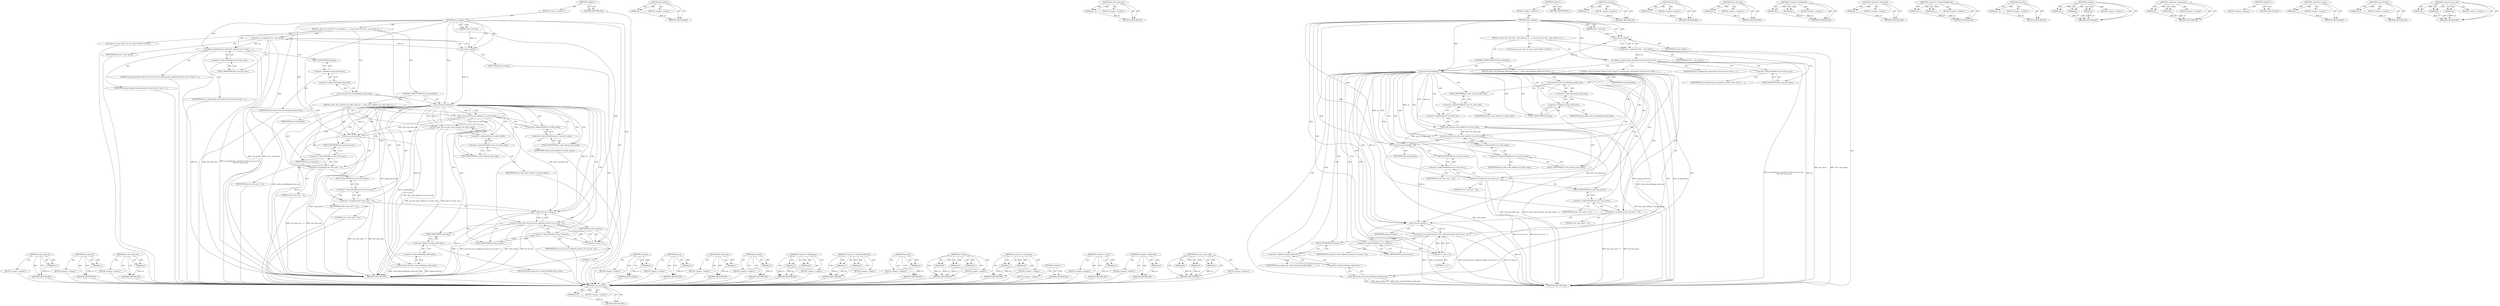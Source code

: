 digraph "sock_prot_inuse_add" {
vulnerable_152 [label=<(METHOD,write_unlock_bh)>];
vulnerable_153 [label=<(PARAM,p1)>];
vulnerable_154 [label=<(BLOCK,&lt;empty&gt;,&lt;empty&gt;)>];
vulnerable_155 [label=<(METHOD_RETURN,ANY)>];
vulnerable_109 [label=<(METHOD,sk_hashed)>];
vulnerable_110 [label=<(PARAM,p1)>];
vulnerable_111 [label=<(BLOCK,&lt;empty&gt;,&lt;empty&gt;)>];
vulnerable_112 [label=<(METHOD_RETURN,ANY)>];
vulnerable_130 [label=<(METHOD,sk_nulls_node_init)>];
vulnerable_131 [label=<(PARAM,p1)>];
vulnerable_132 [label=<(BLOCK,&lt;empty&gt;,&lt;empty&gt;)>];
vulnerable_133 [label=<(METHOD_RETURN,ANY)>];
vulnerable_6 [label=<(METHOD,&lt;global&gt;)<SUB>1</SUB>>];
vulnerable_7 [label=<(BLOCK,&lt;empty&gt;,&lt;empty&gt;)<SUB>1</SUB>>];
vulnerable_8 [label=<(METHOD,ping_unhash)<SUB>1</SUB>>];
vulnerable_9 [label=<(PARAM,struct sock *sk)<SUB>1</SUB>>];
vulnerable_10 [label=<(BLOCK,{
 	struct inet_sock *isk = inet_sk(sk);
 	pr_d...,{
 	struct inet_sock *isk = inet_sk(sk);
 	pr_d...)<SUB>2</SUB>>];
vulnerable_11 [label="<(LOCAL,struct inet_sock* isk: inet_sock*)<SUB>3</SUB>>"];
vulnerable_12 [label=<(&lt;operator&gt;.assignment,*isk = inet_sk(sk))<SUB>3</SUB>>];
vulnerable_13 [label=<(IDENTIFIER,isk,*isk = inet_sk(sk))<SUB>3</SUB>>];
vulnerable_14 [label=<(inet_sk,inet_sk(sk))<SUB>3</SUB>>];
vulnerable_15 [label=<(IDENTIFIER,sk,inet_sk(sk))<SUB>3</SUB>>];
vulnerable_16 [label=<(pr_debug,pr_debug(&quot;ping_unhash(isk=%p,isk-&gt;num=%u)\n&quot;, i...)<SUB>4</SUB>>];
vulnerable_17 [label=<(LITERAL,&quot;ping_unhash(isk=%p,isk-&gt;num=%u)\n&quot;,pr_debug(&quot;ping_unhash(isk=%p,isk-&gt;num=%u)\n&quot;, i...)<SUB>4</SUB>>];
vulnerable_18 [label=<(IDENTIFIER,isk,pr_debug(&quot;ping_unhash(isk=%p,isk-&gt;num=%u)\n&quot;, i...)<SUB>4</SUB>>];
vulnerable_19 [label=<(&lt;operator&gt;.indirectFieldAccess,isk-&gt;inet_num)<SUB>4</SUB>>];
vulnerable_20 [label=<(IDENTIFIER,isk,pr_debug(&quot;ping_unhash(isk=%p,isk-&gt;num=%u)\n&quot;, i...)<SUB>4</SUB>>];
vulnerable_21 [label=<(FIELD_IDENTIFIER,inet_num,inet_num)<SUB>4</SUB>>];
vulnerable_22 [label=<(CONTROL_STRUCTURE,IF,if (sk_hashed(sk)))<SUB>5</SUB>>];
vulnerable_23 [label=<(sk_hashed,sk_hashed(sk))<SUB>5</SUB>>];
vulnerable_24 [label=<(IDENTIFIER,sk,sk_hashed(sk))<SUB>5</SUB>>];
vulnerable_25 [label=<(BLOCK,{
		write_lock_bh(&amp;ping_table.lock);
 		hlist_n...,{
		write_lock_bh(&amp;ping_table.lock);
 		hlist_n...)<SUB>5</SUB>>];
vulnerable_26 [label=<(write_lock_bh,write_lock_bh(&amp;ping_table.lock))<SUB>6</SUB>>];
vulnerable_27 [label=<(&lt;operator&gt;.addressOf,&amp;ping_table.lock)<SUB>6</SUB>>];
vulnerable_28 [label=<(&lt;operator&gt;.fieldAccess,ping_table.lock)<SUB>6</SUB>>];
vulnerable_29 [label=<(IDENTIFIER,ping_table,write_lock_bh(&amp;ping_table.lock))<SUB>6</SUB>>];
vulnerable_30 [label=<(FIELD_IDENTIFIER,lock,lock)<SUB>6</SUB>>];
vulnerable_31 [label=<(hlist_nulls_del,hlist_nulls_del(&amp;sk-&gt;sk_nulls_node))<SUB>7</SUB>>];
vulnerable_32 [label=<(&lt;operator&gt;.addressOf,&amp;sk-&gt;sk_nulls_node)<SUB>7</SUB>>];
vulnerable_33 [label=<(&lt;operator&gt;.indirectFieldAccess,sk-&gt;sk_nulls_node)<SUB>7</SUB>>];
vulnerable_34 [label=<(IDENTIFIER,sk,hlist_nulls_del(&amp;sk-&gt;sk_nulls_node))<SUB>7</SUB>>];
vulnerable_35 [label=<(FIELD_IDENTIFIER,sk_nulls_node,sk_nulls_node)<SUB>7</SUB>>];
vulnerable_36 [label=<(sk_nulls_node_init,sk_nulls_node_init(&amp;sk-&gt;sk_nulls_node))<SUB>8</SUB>>];
vulnerable_37 [label=<(&lt;operator&gt;.addressOf,&amp;sk-&gt;sk_nulls_node)<SUB>8</SUB>>];
vulnerable_38 [label=<(&lt;operator&gt;.indirectFieldAccess,sk-&gt;sk_nulls_node)<SUB>8</SUB>>];
vulnerable_39 [label=<(IDENTIFIER,sk,sk_nulls_node_init(&amp;sk-&gt;sk_nulls_node))<SUB>8</SUB>>];
vulnerable_40 [label=<(FIELD_IDENTIFIER,sk_nulls_node,sk_nulls_node)<SUB>8</SUB>>];
vulnerable_41 [label=<(sock_put,sock_put(sk))<SUB>9</SUB>>];
vulnerable_42 [label=<(IDENTIFIER,sk,sock_put(sk))<SUB>9</SUB>>];
vulnerable_43 [label=<(&lt;operator&gt;.assignment,isk-&gt;inet_num = 0)<SUB>10</SUB>>];
vulnerable_44 [label=<(&lt;operator&gt;.indirectFieldAccess,isk-&gt;inet_num)<SUB>10</SUB>>];
vulnerable_45 [label=<(IDENTIFIER,isk,isk-&gt;inet_num = 0)<SUB>10</SUB>>];
vulnerable_46 [label=<(FIELD_IDENTIFIER,inet_num,inet_num)<SUB>10</SUB>>];
vulnerable_47 [label=<(LITERAL,0,isk-&gt;inet_num = 0)<SUB>10</SUB>>];
vulnerable_48 [label=<(&lt;operator&gt;.assignment,isk-&gt;inet_sport = 0)<SUB>11</SUB>>];
vulnerable_49 [label=<(&lt;operator&gt;.indirectFieldAccess,isk-&gt;inet_sport)<SUB>11</SUB>>];
vulnerable_50 [label=<(IDENTIFIER,isk,isk-&gt;inet_sport = 0)<SUB>11</SUB>>];
vulnerable_51 [label=<(FIELD_IDENTIFIER,inet_sport,inet_sport)<SUB>11</SUB>>];
vulnerable_52 [label=<(LITERAL,0,isk-&gt;inet_sport = 0)<SUB>11</SUB>>];
vulnerable_53 [label=<(sock_prot_inuse_add,sock_prot_inuse_add(sock_net(sk), sk-&gt;sk_prot, -1))<SUB>12</SUB>>];
vulnerable_54 [label=<(sock_net,sock_net(sk))<SUB>12</SUB>>];
vulnerable_55 [label=<(IDENTIFIER,sk,sock_net(sk))<SUB>12</SUB>>];
vulnerable_56 [label=<(&lt;operator&gt;.indirectFieldAccess,sk-&gt;sk_prot)<SUB>12</SUB>>];
vulnerable_57 [label=<(IDENTIFIER,sk,sock_prot_inuse_add(sock_net(sk), sk-&gt;sk_prot, -1))<SUB>12</SUB>>];
vulnerable_58 [label=<(FIELD_IDENTIFIER,sk_prot,sk_prot)<SUB>12</SUB>>];
vulnerable_59 [label=<(&lt;operator&gt;.minus,-1)<SUB>12</SUB>>];
vulnerable_60 [label=<(LITERAL,1,-1)<SUB>12</SUB>>];
vulnerable_61 [label=<(write_unlock_bh,write_unlock_bh(&amp;ping_table.lock))<SUB>13</SUB>>];
vulnerable_62 [label=<(&lt;operator&gt;.addressOf,&amp;ping_table.lock)<SUB>13</SUB>>];
vulnerable_63 [label=<(&lt;operator&gt;.fieldAccess,ping_table.lock)<SUB>13</SUB>>];
vulnerable_64 [label=<(IDENTIFIER,ping_table,write_unlock_bh(&amp;ping_table.lock))<SUB>13</SUB>>];
vulnerable_65 [label=<(FIELD_IDENTIFIER,lock,lock)<SUB>13</SUB>>];
vulnerable_66 [label=<(METHOD_RETURN,void)<SUB>1</SUB>>];
vulnerable_68 [label=<(METHOD_RETURN,ANY)<SUB>1</SUB>>];
vulnerable_134 [label=<(METHOD,sock_put)>];
vulnerable_135 [label=<(PARAM,p1)>];
vulnerable_136 [label=<(BLOCK,&lt;empty&gt;,&lt;empty&gt;)>];
vulnerable_137 [label=<(METHOD_RETURN,ANY)>];
vulnerable_94 [label=<(METHOD,inet_sk)>];
vulnerable_95 [label=<(PARAM,p1)>];
vulnerable_96 [label=<(BLOCK,&lt;empty&gt;,&lt;empty&gt;)>];
vulnerable_97 [label=<(METHOD_RETURN,ANY)>];
vulnerable_126 [label=<(METHOD,hlist_nulls_del)>];
vulnerable_127 [label=<(PARAM,p1)>];
vulnerable_128 [label=<(BLOCK,&lt;empty&gt;,&lt;empty&gt;)>];
vulnerable_129 [label=<(METHOD_RETURN,ANY)>];
vulnerable_121 [label=<(METHOD,&lt;operator&gt;.fieldAccess)>];
vulnerable_122 [label=<(PARAM,p1)>];
vulnerable_123 [label=<(PARAM,p2)>];
vulnerable_124 [label=<(BLOCK,&lt;empty&gt;,&lt;empty&gt;)>];
vulnerable_125 [label=<(METHOD_RETURN,ANY)>];
vulnerable_117 [label=<(METHOD,&lt;operator&gt;.addressOf)>];
vulnerable_118 [label=<(PARAM,p1)>];
vulnerable_119 [label=<(BLOCK,&lt;empty&gt;,&lt;empty&gt;)>];
vulnerable_120 [label=<(METHOD_RETURN,ANY)>];
vulnerable_104 [label=<(METHOD,&lt;operator&gt;.indirectFieldAccess)>];
vulnerable_105 [label=<(PARAM,p1)>];
vulnerable_106 [label=<(PARAM,p2)>];
vulnerable_107 [label=<(BLOCK,&lt;empty&gt;,&lt;empty&gt;)>];
vulnerable_108 [label=<(METHOD_RETURN,ANY)>];
vulnerable_144 [label=<(METHOD,sock_net)>];
vulnerable_145 [label=<(PARAM,p1)>];
vulnerable_146 [label=<(BLOCK,&lt;empty&gt;,&lt;empty&gt;)>];
vulnerable_147 [label=<(METHOD_RETURN,ANY)>];
vulnerable_98 [label=<(METHOD,pr_debug)>];
vulnerable_99 [label=<(PARAM,p1)>];
vulnerable_100 [label=<(PARAM,p2)>];
vulnerable_101 [label=<(PARAM,p3)>];
vulnerable_102 [label=<(BLOCK,&lt;empty&gt;,&lt;empty&gt;)>];
vulnerable_103 [label=<(METHOD_RETURN,ANY)>];
vulnerable_89 [label=<(METHOD,&lt;operator&gt;.assignment)>];
vulnerable_90 [label=<(PARAM,p1)>];
vulnerable_91 [label=<(PARAM,p2)>];
vulnerable_92 [label=<(BLOCK,&lt;empty&gt;,&lt;empty&gt;)>];
vulnerable_93 [label=<(METHOD_RETURN,ANY)>];
vulnerable_83 [label=<(METHOD,&lt;global&gt;)<SUB>1</SUB>>];
vulnerable_84 [label=<(BLOCK,&lt;empty&gt;,&lt;empty&gt;)>];
vulnerable_85 [label=<(METHOD_RETURN,ANY)>];
vulnerable_148 [label=<(METHOD,&lt;operator&gt;.minus)>];
vulnerable_149 [label=<(PARAM,p1)>];
vulnerable_150 [label=<(BLOCK,&lt;empty&gt;,&lt;empty&gt;)>];
vulnerable_151 [label=<(METHOD_RETURN,ANY)>];
vulnerable_113 [label=<(METHOD,write_lock_bh)>];
vulnerable_114 [label=<(PARAM,p1)>];
vulnerable_115 [label=<(BLOCK,&lt;empty&gt;,&lt;empty&gt;)>];
vulnerable_116 [label=<(METHOD_RETURN,ANY)>];
vulnerable_138 [label=<(METHOD,sock_prot_inuse_add)>];
vulnerable_139 [label=<(PARAM,p1)>];
vulnerable_140 [label=<(PARAM,p2)>];
vulnerable_141 [label=<(PARAM,p3)>];
vulnerable_142 [label=<(BLOCK,&lt;empty&gt;,&lt;empty&gt;)>];
vulnerable_143 [label=<(METHOD_RETURN,ANY)>];
fixed_152 [label=<(METHOD,write_unlock_bh)>];
fixed_153 [label=<(PARAM,p1)>];
fixed_154 [label=<(BLOCK,&lt;empty&gt;,&lt;empty&gt;)>];
fixed_155 [label=<(METHOD_RETURN,ANY)>];
fixed_109 [label=<(METHOD,write_lock_bh)>];
fixed_110 [label=<(PARAM,p1)>];
fixed_111 [label=<(BLOCK,&lt;empty&gt;,&lt;empty&gt;)>];
fixed_112 [label=<(METHOD_RETURN,ANY)>];
fixed_130 [label=<(METHOD,sk_nulls_node_init)>];
fixed_131 [label=<(PARAM,p1)>];
fixed_132 [label=<(BLOCK,&lt;empty&gt;,&lt;empty&gt;)>];
fixed_133 [label=<(METHOD_RETURN,ANY)>];
fixed_6 [label=<(METHOD,&lt;global&gt;)<SUB>1</SUB>>];
fixed_7 [label=<(BLOCK,&lt;empty&gt;,&lt;empty&gt;)<SUB>1</SUB>>];
fixed_8 [label=<(METHOD,ping_unhash)<SUB>1</SUB>>];
fixed_9 [label=<(PARAM,struct sock *sk)<SUB>1</SUB>>];
fixed_10 [label=<(BLOCK,{
 	struct inet_sock *isk = inet_sk(sk);

 	pr_...,{
 	struct inet_sock *isk = inet_sk(sk);

 	pr_...)<SUB>2</SUB>>];
fixed_11 [label="<(LOCAL,struct inet_sock* isk: inet_sock*)<SUB>3</SUB>>"];
fixed_12 [label=<(&lt;operator&gt;.assignment,*isk = inet_sk(sk))<SUB>3</SUB>>];
fixed_13 [label=<(IDENTIFIER,isk,*isk = inet_sk(sk))<SUB>3</SUB>>];
fixed_14 [label=<(inet_sk,inet_sk(sk))<SUB>3</SUB>>];
fixed_15 [label=<(IDENTIFIER,sk,inet_sk(sk))<SUB>3</SUB>>];
fixed_16 [label=<(pr_debug,pr_debug(&quot;ping_unhash(isk=%p,isk-&gt;num=%u)\n&quot;, i...)<SUB>5</SUB>>];
fixed_17 [label=<(LITERAL,&quot;ping_unhash(isk=%p,isk-&gt;num=%u)\n&quot;,pr_debug(&quot;ping_unhash(isk=%p,isk-&gt;num=%u)\n&quot;, i...)<SUB>5</SUB>>];
fixed_18 [label=<(IDENTIFIER,isk,pr_debug(&quot;ping_unhash(isk=%p,isk-&gt;num=%u)\n&quot;, i...)<SUB>5</SUB>>];
fixed_19 [label=<(&lt;operator&gt;.indirectFieldAccess,isk-&gt;inet_num)<SUB>5</SUB>>];
fixed_20 [label=<(IDENTIFIER,isk,pr_debug(&quot;ping_unhash(isk=%p,isk-&gt;num=%u)\n&quot;, i...)<SUB>5</SUB>>];
fixed_21 [label=<(FIELD_IDENTIFIER,inet_num,inet_num)<SUB>5</SUB>>];
fixed_22 [label=<(write_lock_bh,write_lock_bh(&amp;ping_table.lock))<SUB>6</SUB>>];
fixed_23 [label=<(&lt;operator&gt;.addressOf,&amp;ping_table.lock)<SUB>6</SUB>>];
fixed_24 [label=<(&lt;operator&gt;.fieldAccess,ping_table.lock)<SUB>6</SUB>>];
fixed_25 [label=<(IDENTIFIER,ping_table,write_lock_bh(&amp;ping_table.lock))<SUB>6</SUB>>];
fixed_26 [label=<(FIELD_IDENTIFIER,lock,lock)<SUB>6</SUB>>];
fixed_27 [label=<(CONTROL_STRUCTURE,IF,if (sk_hashed(sk)))<SUB>7</SUB>>];
fixed_28 [label=<(sk_hashed,sk_hashed(sk))<SUB>7</SUB>>];
fixed_29 [label=<(IDENTIFIER,sk,sk_hashed(sk))<SUB>7</SUB>>];
fixed_30 [label=<(BLOCK,{
 		hlist_nulls_del(&amp;sk-&gt;sk_nulls_node);
 		sk...,{
 		hlist_nulls_del(&amp;sk-&gt;sk_nulls_node);
 		sk...)<SUB>7</SUB>>];
fixed_31 [label=<(hlist_nulls_del,hlist_nulls_del(&amp;sk-&gt;sk_nulls_node))<SUB>8</SUB>>];
fixed_32 [label=<(&lt;operator&gt;.addressOf,&amp;sk-&gt;sk_nulls_node)<SUB>8</SUB>>];
fixed_33 [label=<(&lt;operator&gt;.indirectFieldAccess,sk-&gt;sk_nulls_node)<SUB>8</SUB>>];
fixed_34 [label=<(IDENTIFIER,sk,hlist_nulls_del(&amp;sk-&gt;sk_nulls_node))<SUB>8</SUB>>];
fixed_35 [label=<(FIELD_IDENTIFIER,sk_nulls_node,sk_nulls_node)<SUB>8</SUB>>];
fixed_36 [label=<(sk_nulls_node_init,sk_nulls_node_init(&amp;sk-&gt;sk_nulls_node))<SUB>9</SUB>>];
fixed_37 [label=<(&lt;operator&gt;.addressOf,&amp;sk-&gt;sk_nulls_node)<SUB>9</SUB>>];
fixed_38 [label=<(&lt;operator&gt;.indirectFieldAccess,sk-&gt;sk_nulls_node)<SUB>9</SUB>>];
fixed_39 [label=<(IDENTIFIER,sk,sk_nulls_node_init(&amp;sk-&gt;sk_nulls_node))<SUB>9</SUB>>];
fixed_40 [label=<(FIELD_IDENTIFIER,sk_nulls_node,sk_nulls_node)<SUB>9</SUB>>];
fixed_41 [label=<(sock_put,sock_put(sk))<SUB>10</SUB>>];
fixed_42 [label=<(IDENTIFIER,sk,sock_put(sk))<SUB>10</SUB>>];
fixed_43 [label=<(&lt;operator&gt;.assignment,isk-&gt;inet_num = 0)<SUB>11</SUB>>];
fixed_44 [label=<(&lt;operator&gt;.indirectFieldAccess,isk-&gt;inet_num)<SUB>11</SUB>>];
fixed_45 [label=<(IDENTIFIER,isk,isk-&gt;inet_num = 0)<SUB>11</SUB>>];
fixed_46 [label=<(FIELD_IDENTIFIER,inet_num,inet_num)<SUB>11</SUB>>];
fixed_47 [label=<(LITERAL,0,isk-&gt;inet_num = 0)<SUB>11</SUB>>];
fixed_48 [label=<(&lt;operator&gt;.assignment,isk-&gt;inet_sport = 0)<SUB>12</SUB>>];
fixed_49 [label=<(&lt;operator&gt;.indirectFieldAccess,isk-&gt;inet_sport)<SUB>12</SUB>>];
fixed_50 [label=<(IDENTIFIER,isk,isk-&gt;inet_sport = 0)<SUB>12</SUB>>];
fixed_51 [label=<(FIELD_IDENTIFIER,inet_sport,inet_sport)<SUB>12</SUB>>];
fixed_52 [label=<(LITERAL,0,isk-&gt;inet_sport = 0)<SUB>12</SUB>>];
fixed_53 [label=<(sock_prot_inuse_add,sock_prot_inuse_add(sock_net(sk), sk-&gt;sk_prot, -1))<SUB>13</SUB>>];
fixed_54 [label=<(sock_net,sock_net(sk))<SUB>13</SUB>>];
fixed_55 [label=<(IDENTIFIER,sk,sock_net(sk))<SUB>13</SUB>>];
fixed_56 [label=<(&lt;operator&gt;.indirectFieldAccess,sk-&gt;sk_prot)<SUB>13</SUB>>];
fixed_57 [label=<(IDENTIFIER,sk,sock_prot_inuse_add(sock_net(sk), sk-&gt;sk_prot, -1))<SUB>13</SUB>>];
fixed_58 [label=<(FIELD_IDENTIFIER,sk_prot,sk_prot)<SUB>13</SUB>>];
fixed_59 [label=<(&lt;operator&gt;.minus,-1)<SUB>13</SUB>>];
fixed_60 [label=<(LITERAL,1,-1)<SUB>13</SUB>>];
fixed_61 [label=<(write_unlock_bh,write_unlock_bh(&amp;ping_table.lock))<SUB>15</SUB>>];
fixed_62 [label=<(&lt;operator&gt;.addressOf,&amp;ping_table.lock)<SUB>15</SUB>>];
fixed_63 [label=<(&lt;operator&gt;.fieldAccess,ping_table.lock)<SUB>15</SUB>>];
fixed_64 [label=<(IDENTIFIER,ping_table,write_unlock_bh(&amp;ping_table.lock))<SUB>15</SUB>>];
fixed_65 [label=<(FIELD_IDENTIFIER,lock,lock)<SUB>15</SUB>>];
fixed_66 [label=<(METHOD_RETURN,void)<SUB>1</SUB>>];
fixed_68 [label=<(METHOD_RETURN,ANY)<SUB>1</SUB>>];
fixed_134 [label=<(METHOD,sock_put)>];
fixed_135 [label=<(PARAM,p1)>];
fixed_136 [label=<(BLOCK,&lt;empty&gt;,&lt;empty&gt;)>];
fixed_137 [label=<(METHOD_RETURN,ANY)>];
fixed_94 [label=<(METHOD,inet_sk)>];
fixed_95 [label=<(PARAM,p1)>];
fixed_96 [label=<(BLOCK,&lt;empty&gt;,&lt;empty&gt;)>];
fixed_97 [label=<(METHOD_RETURN,ANY)>];
fixed_126 [label=<(METHOD,hlist_nulls_del)>];
fixed_127 [label=<(PARAM,p1)>];
fixed_128 [label=<(BLOCK,&lt;empty&gt;,&lt;empty&gt;)>];
fixed_129 [label=<(METHOD_RETURN,ANY)>];
fixed_122 [label=<(METHOD,sk_hashed)>];
fixed_123 [label=<(PARAM,p1)>];
fixed_124 [label=<(BLOCK,&lt;empty&gt;,&lt;empty&gt;)>];
fixed_125 [label=<(METHOD_RETURN,ANY)>];
fixed_117 [label=<(METHOD,&lt;operator&gt;.fieldAccess)>];
fixed_118 [label=<(PARAM,p1)>];
fixed_119 [label=<(PARAM,p2)>];
fixed_120 [label=<(BLOCK,&lt;empty&gt;,&lt;empty&gt;)>];
fixed_121 [label=<(METHOD_RETURN,ANY)>];
fixed_104 [label=<(METHOD,&lt;operator&gt;.indirectFieldAccess)>];
fixed_105 [label=<(PARAM,p1)>];
fixed_106 [label=<(PARAM,p2)>];
fixed_107 [label=<(BLOCK,&lt;empty&gt;,&lt;empty&gt;)>];
fixed_108 [label=<(METHOD_RETURN,ANY)>];
fixed_144 [label=<(METHOD,sock_net)>];
fixed_145 [label=<(PARAM,p1)>];
fixed_146 [label=<(BLOCK,&lt;empty&gt;,&lt;empty&gt;)>];
fixed_147 [label=<(METHOD_RETURN,ANY)>];
fixed_98 [label=<(METHOD,pr_debug)>];
fixed_99 [label=<(PARAM,p1)>];
fixed_100 [label=<(PARAM,p2)>];
fixed_101 [label=<(PARAM,p3)>];
fixed_102 [label=<(BLOCK,&lt;empty&gt;,&lt;empty&gt;)>];
fixed_103 [label=<(METHOD_RETURN,ANY)>];
fixed_89 [label=<(METHOD,&lt;operator&gt;.assignment)>];
fixed_90 [label=<(PARAM,p1)>];
fixed_91 [label=<(PARAM,p2)>];
fixed_92 [label=<(BLOCK,&lt;empty&gt;,&lt;empty&gt;)>];
fixed_93 [label=<(METHOD_RETURN,ANY)>];
fixed_83 [label=<(METHOD,&lt;global&gt;)<SUB>1</SUB>>];
fixed_84 [label=<(BLOCK,&lt;empty&gt;,&lt;empty&gt;)>];
fixed_85 [label=<(METHOD_RETURN,ANY)>];
fixed_148 [label=<(METHOD,&lt;operator&gt;.minus)>];
fixed_149 [label=<(PARAM,p1)>];
fixed_150 [label=<(BLOCK,&lt;empty&gt;,&lt;empty&gt;)>];
fixed_151 [label=<(METHOD_RETURN,ANY)>];
fixed_113 [label=<(METHOD,&lt;operator&gt;.addressOf)>];
fixed_114 [label=<(PARAM,p1)>];
fixed_115 [label=<(BLOCK,&lt;empty&gt;,&lt;empty&gt;)>];
fixed_116 [label=<(METHOD_RETURN,ANY)>];
fixed_138 [label=<(METHOD,sock_prot_inuse_add)>];
fixed_139 [label=<(PARAM,p1)>];
fixed_140 [label=<(PARAM,p2)>];
fixed_141 [label=<(PARAM,p3)>];
fixed_142 [label=<(BLOCK,&lt;empty&gt;,&lt;empty&gt;)>];
fixed_143 [label=<(METHOD_RETURN,ANY)>];
vulnerable_152 -> vulnerable_153  [key=0, label="AST: "];
vulnerable_152 -> vulnerable_153  [key=1, label="DDG: "];
vulnerable_152 -> vulnerable_154  [key=0, label="AST: "];
vulnerable_152 -> vulnerable_155  [key=0, label="AST: "];
vulnerable_152 -> vulnerable_155  [key=1, label="CFG: "];
vulnerable_153 -> vulnerable_155  [key=0, label="DDG: p1"];
vulnerable_109 -> vulnerable_110  [key=0, label="AST: "];
vulnerable_109 -> vulnerable_110  [key=1, label="DDG: "];
vulnerable_109 -> vulnerable_111  [key=0, label="AST: "];
vulnerable_109 -> vulnerable_112  [key=0, label="AST: "];
vulnerable_109 -> vulnerable_112  [key=1, label="CFG: "];
vulnerable_110 -> vulnerable_112  [key=0, label="DDG: p1"];
vulnerable_130 -> vulnerable_131  [key=0, label="AST: "];
vulnerable_130 -> vulnerable_131  [key=1, label="DDG: "];
vulnerable_130 -> vulnerable_132  [key=0, label="AST: "];
vulnerable_130 -> vulnerable_133  [key=0, label="AST: "];
vulnerable_130 -> vulnerable_133  [key=1, label="CFG: "];
vulnerable_131 -> vulnerable_133  [key=0, label="DDG: p1"];
vulnerable_6 -> vulnerable_7  [key=0, label="AST: "];
vulnerable_6 -> vulnerable_68  [key=0, label="AST: "];
vulnerable_6 -> vulnerable_68  [key=1, label="CFG: "];
vulnerable_7 -> vulnerable_8  [key=0, label="AST: "];
vulnerable_8 -> vulnerable_9  [key=0, label="AST: "];
vulnerable_8 -> vulnerable_9  [key=1, label="DDG: "];
vulnerable_8 -> vulnerable_10  [key=0, label="AST: "];
vulnerable_8 -> vulnerable_66  [key=0, label="AST: "];
vulnerable_8 -> vulnerable_14  [key=0, label="CFG: "];
vulnerable_8 -> vulnerable_14  [key=1, label="DDG: "];
vulnerable_8 -> vulnerable_16  [key=0, label="DDG: "];
vulnerable_8 -> vulnerable_23  [key=0, label="DDG: "];
vulnerable_8 -> vulnerable_43  [key=0, label="DDG: "];
vulnerable_8 -> vulnerable_48  [key=0, label="DDG: "];
vulnerable_8 -> vulnerable_41  [key=0, label="DDG: "];
vulnerable_8 -> vulnerable_54  [key=0, label="DDG: "];
vulnerable_8 -> vulnerable_59  [key=0, label="DDG: "];
vulnerable_9 -> vulnerable_14  [key=0, label="DDG: sk"];
vulnerable_10 -> vulnerable_11  [key=0, label="AST: "];
vulnerable_10 -> vulnerable_12  [key=0, label="AST: "];
vulnerable_10 -> vulnerable_16  [key=0, label="AST: "];
vulnerable_10 -> vulnerable_22  [key=0, label="AST: "];
vulnerable_12 -> vulnerable_13  [key=0, label="AST: "];
vulnerable_12 -> vulnerable_14  [key=0, label="AST: "];
vulnerable_12 -> vulnerable_21  [key=0, label="CFG: "];
vulnerable_12 -> vulnerable_66  [key=0, label="DDG: inet_sk(sk)"];
vulnerable_12 -> vulnerable_66  [key=1, label="DDG: *isk = inet_sk(sk)"];
vulnerable_12 -> vulnerable_16  [key=0, label="DDG: isk"];
vulnerable_14 -> vulnerable_15  [key=0, label="AST: "];
vulnerable_14 -> vulnerable_12  [key=0, label="CFG: "];
vulnerable_14 -> vulnerable_12  [key=1, label="DDG: sk"];
vulnerable_14 -> vulnerable_23  [key=0, label="DDG: sk"];
vulnerable_16 -> vulnerable_17  [key=0, label="AST: "];
vulnerable_16 -> vulnerable_18  [key=0, label="AST: "];
vulnerable_16 -> vulnerable_19  [key=0, label="AST: "];
vulnerable_16 -> vulnerable_23  [key=0, label="CFG: "];
vulnerable_16 -> vulnerable_66  [key=0, label="DDG: isk"];
vulnerable_16 -> vulnerable_66  [key=1, label="DDG: pr_debug(&quot;ping_unhash(isk=%p,isk-&gt;num=%u)\n&quot;, isk, isk-&gt;inet_num)"];
vulnerable_19 -> vulnerable_20  [key=0, label="AST: "];
vulnerable_19 -> vulnerable_21  [key=0, label="AST: "];
vulnerable_19 -> vulnerable_16  [key=0, label="CFG: "];
vulnerable_21 -> vulnerable_19  [key=0, label="CFG: "];
vulnerable_22 -> vulnerable_23  [key=0, label="AST: "];
vulnerable_22 -> vulnerable_25  [key=0, label="AST: "];
vulnerable_23 -> vulnerable_24  [key=0, label="AST: "];
vulnerable_23 -> vulnerable_66  [key=0, label="CFG: "];
vulnerable_23 -> vulnerable_66  [key=1, label="DDG: sk_hashed(sk)"];
vulnerable_23 -> vulnerable_30  [key=0, label="CFG: "];
vulnerable_23 -> vulnerable_30  [key=1, label="CDG: "];
vulnerable_23 -> vulnerable_31  [key=0, label="DDG: sk"];
vulnerable_23 -> vulnerable_31  [key=1, label="CDG: "];
vulnerable_23 -> vulnerable_36  [key=0, label="DDG: sk"];
vulnerable_23 -> vulnerable_36  [key=1, label="CDG: "];
vulnerable_23 -> vulnerable_41  [key=0, label="DDG: sk"];
vulnerable_23 -> vulnerable_41  [key=1, label="CDG: "];
vulnerable_23 -> vulnerable_54  [key=0, label="DDG: sk"];
vulnerable_23 -> vulnerable_54  [key=1, label="CDG: "];
vulnerable_23 -> vulnerable_48  [key=0, label="CDG: "];
vulnerable_23 -> vulnerable_32  [key=0, label="CDG: "];
vulnerable_23 -> vulnerable_58  [key=0, label="CDG: "];
vulnerable_23 -> vulnerable_49  [key=0, label="CDG: "];
vulnerable_23 -> vulnerable_33  [key=0, label="CDG: "];
vulnerable_23 -> vulnerable_61  [key=0, label="CDG: "];
vulnerable_23 -> vulnerable_26  [key=0, label="CDG: "];
vulnerable_23 -> vulnerable_51  [key=0, label="CDG: "];
vulnerable_23 -> vulnerable_28  [key=0, label="CDG: "];
vulnerable_23 -> vulnerable_37  [key=0, label="CDG: "];
vulnerable_23 -> vulnerable_46  [key=0, label="CDG: "];
vulnerable_23 -> vulnerable_53  [key=0, label="CDG: "];
vulnerable_23 -> vulnerable_38  [key=0, label="CDG: "];
vulnerable_23 -> vulnerable_56  [key=0, label="CDG: "];
vulnerable_23 -> vulnerable_27  [key=0, label="CDG: "];
vulnerable_23 -> vulnerable_63  [key=0, label="CDG: "];
vulnerable_23 -> vulnerable_40  [key=0, label="CDG: "];
vulnerable_23 -> vulnerable_65  [key=0, label="CDG: "];
vulnerable_23 -> vulnerable_59  [key=0, label="CDG: "];
vulnerable_23 -> vulnerable_44  [key=0, label="CDG: "];
vulnerable_23 -> vulnerable_35  [key=0, label="CDG: "];
vulnerable_23 -> vulnerable_62  [key=0, label="CDG: "];
vulnerable_23 -> vulnerable_43  [key=0, label="CDG: "];
vulnerable_25 -> vulnerable_26  [key=0, label="AST: "];
vulnerable_25 -> vulnerable_31  [key=0, label="AST: "];
vulnerable_25 -> vulnerable_36  [key=0, label="AST: "];
vulnerable_25 -> vulnerable_41  [key=0, label="AST: "];
vulnerable_25 -> vulnerable_43  [key=0, label="AST: "];
vulnerable_25 -> vulnerable_48  [key=0, label="AST: "];
vulnerable_25 -> vulnerable_53  [key=0, label="AST: "];
vulnerable_25 -> vulnerable_61  [key=0, label="AST: "];
vulnerable_26 -> vulnerable_27  [key=0, label="AST: "];
vulnerable_26 -> vulnerable_35  [key=0, label="CFG: "];
vulnerable_26 -> vulnerable_66  [key=0, label="DDG: write_lock_bh(&amp;ping_table.lock)"];
vulnerable_26 -> vulnerable_61  [key=0, label="DDG: &amp;ping_table.lock"];
vulnerable_27 -> vulnerable_28  [key=0, label="AST: "];
vulnerable_27 -> vulnerable_26  [key=0, label="CFG: "];
vulnerable_28 -> vulnerable_29  [key=0, label="AST: "];
vulnerable_28 -> vulnerable_30  [key=0, label="AST: "];
vulnerable_28 -> vulnerable_27  [key=0, label="CFG: "];
vulnerable_30 -> vulnerable_28  [key=0, label="CFG: "];
vulnerable_31 -> vulnerable_32  [key=0, label="AST: "];
vulnerable_31 -> vulnerable_40  [key=0, label="CFG: "];
vulnerable_31 -> vulnerable_66  [key=0, label="DDG: hlist_nulls_del(&amp;sk-&gt;sk_nulls_node)"];
vulnerable_31 -> vulnerable_36  [key=0, label="DDG: &amp;sk-&gt;sk_nulls_node"];
vulnerable_31 -> vulnerable_41  [key=0, label="DDG: &amp;sk-&gt;sk_nulls_node"];
vulnerable_31 -> vulnerable_54  [key=0, label="DDG: &amp;sk-&gt;sk_nulls_node"];
vulnerable_32 -> vulnerable_33  [key=0, label="AST: "];
vulnerable_32 -> vulnerable_31  [key=0, label="CFG: "];
vulnerable_33 -> vulnerable_34  [key=0, label="AST: "];
vulnerable_33 -> vulnerable_35  [key=0, label="AST: "];
vulnerable_33 -> vulnerable_32  [key=0, label="CFG: "];
vulnerable_35 -> vulnerable_33  [key=0, label="CFG: "];
vulnerable_36 -> vulnerable_37  [key=0, label="AST: "];
vulnerable_36 -> vulnerable_41  [key=0, label="CFG: "];
vulnerable_36 -> vulnerable_66  [key=0, label="DDG: &amp;sk-&gt;sk_nulls_node"];
vulnerable_36 -> vulnerable_66  [key=1, label="DDG: sk_nulls_node_init(&amp;sk-&gt;sk_nulls_node)"];
vulnerable_37 -> vulnerable_38  [key=0, label="AST: "];
vulnerable_37 -> vulnerable_36  [key=0, label="CFG: "];
vulnerable_38 -> vulnerable_39  [key=0, label="AST: "];
vulnerable_38 -> vulnerable_40  [key=0, label="AST: "];
vulnerable_38 -> vulnerable_37  [key=0, label="CFG: "];
vulnerable_40 -> vulnerable_38  [key=0, label="CFG: "];
vulnerable_41 -> vulnerable_42  [key=0, label="AST: "];
vulnerable_41 -> vulnerable_46  [key=0, label="CFG: "];
vulnerable_41 -> vulnerable_66  [key=0, label="DDG: sock_put(sk)"];
vulnerable_41 -> vulnerable_54  [key=0, label="DDG: sk"];
vulnerable_43 -> vulnerable_44  [key=0, label="AST: "];
vulnerable_43 -> vulnerable_47  [key=0, label="AST: "];
vulnerable_43 -> vulnerable_51  [key=0, label="CFG: "];
vulnerable_43 -> vulnerable_66  [key=0, label="DDG: isk-&gt;inet_num"];
vulnerable_43 -> vulnerable_66  [key=1, label="DDG: isk-&gt;inet_num = 0"];
vulnerable_44 -> vulnerable_45  [key=0, label="AST: "];
vulnerable_44 -> vulnerable_46  [key=0, label="AST: "];
vulnerable_44 -> vulnerable_43  [key=0, label="CFG: "];
vulnerable_46 -> vulnerable_44  [key=0, label="CFG: "];
vulnerable_48 -> vulnerable_49  [key=0, label="AST: "];
vulnerable_48 -> vulnerable_52  [key=0, label="AST: "];
vulnerable_48 -> vulnerable_54  [key=0, label="CFG: "];
vulnerable_48 -> vulnerable_66  [key=0, label="DDG: isk-&gt;inet_sport"];
vulnerable_48 -> vulnerable_66  [key=1, label="DDG: isk-&gt;inet_sport = 0"];
vulnerable_49 -> vulnerable_50  [key=0, label="AST: "];
vulnerable_49 -> vulnerable_51  [key=0, label="AST: "];
vulnerable_49 -> vulnerable_48  [key=0, label="CFG: "];
vulnerable_51 -> vulnerable_49  [key=0, label="CFG: "];
vulnerable_53 -> vulnerable_54  [key=0, label="AST: "];
vulnerable_53 -> vulnerable_56  [key=0, label="AST: "];
vulnerable_53 -> vulnerable_59  [key=0, label="AST: "];
vulnerable_53 -> vulnerable_65  [key=0, label="CFG: "];
vulnerable_53 -> vulnerable_66  [key=0, label="DDG: sock_net(sk)"];
vulnerable_53 -> vulnerable_66  [key=1, label="DDG: sk-&gt;sk_prot"];
vulnerable_53 -> vulnerable_66  [key=2, label="DDG: -1"];
vulnerable_53 -> vulnerable_66  [key=3, label="DDG: sock_prot_inuse_add(sock_net(sk), sk-&gt;sk_prot, -1)"];
vulnerable_54 -> vulnerable_55  [key=0, label="AST: "];
vulnerable_54 -> vulnerable_58  [key=0, label="CFG: "];
vulnerable_54 -> vulnerable_66  [key=0, label="DDG: sk"];
vulnerable_54 -> vulnerable_53  [key=0, label="DDG: sk"];
vulnerable_56 -> vulnerable_57  [key=0, label="AST: "];
vulnerable_56 -> vulnerable_58  [key=0, label="AST: "];
vulnerable_56 -> vulnerable_59  [key=0, label="CFG: "];
vulnerable_58 -> vulnerable_56  [key=0, label="CFG: "];
vulnerable_59 -> vulnerable_60  [key=0, label="AST: "];
vulnerable_59 -> vulnerable_53  [key=0, label="CFG: "];
vulnerable_59 -> vulnerable_53  [key=1, label="DDG: 1"];
vulnerable_61 -> vulnerable_62  [key=0, label="AST: "];
vulnerable_61 -> vulnerable_66  [key=0, label="CFG: "];
vulnerable_61 -> vulnerable_66  [key=1, label="DDG: &amp;ping_table.lock"];
vulnerable_61 -> vulnerable_66  [key=2, label="DDG: write_unlock_bh(&amp;ping_table.lock)"];
vulnerable_62 -> vulnerable_63  [key=0, label="AST: "];
vulnerable_62 -> vulnerable_61  [key=0, label="CFG: "];
vulnerable_63 -> vulnerable_64  [key=0, label="AST: "];
vulnerable_63 -> vulnerable_65  [key=0, label="AST: "];
vulnerable_63 -> vulnerable_62  [key=0, label="CFG: "];
vulnerable_65 -> vulnerable_63  [key=0, label="CFG: "];
vulnerable_134 -> vulnerable_135  [key=0, label="AST: "];
vulnerable_134 -> vulnerable_135  [key=1, label="DDG: "];
vulnerable_134 -> vulnerable_136  [key=0, label="AST: "];
vulnerable_134 -> vulnerable_137  [key=0, label="AST: "];
vulnerable_134 -> vulnerable_137  [key=1, label="CFG: "];
vulnerable_135 -> vulnerable_137  [key=0, label="DDG: p1"];
vulnerable_94 -> vulnerable_95  [key=0, label="AST: "];
vulnerable_94 -> vulnerable_95  [key=1, label="DDG: "];
vulnerable_94 -> vulnerable_96  [key=0, label="AST: "];
vulnerable_94 -> vulnerable_97  [key=0, label="AST: "];
vulnerable_94 -> vulnerable_97  [key=1, label="CFG: "];
vulnerable_95 -> vulnerable_97  [key=0, label="DDG: p1"];
vulnerable_126 -> vulnerable_127  [key=0, label="AST: "];
vulnerable_126 -> vulnerable_127  [key=1, label="DDG: "];
vulnerable_126 -> vulnerable_128  [key=0, label="AST: "];
vulnerable_126 -> vulnerable_129  [key=0, label="AST: "];
vulnerable_126 -> vulnerable_129  [key=1, label="CFG: "];
vulnerable_127 -> vulnerable_129  [key=0, label="DDG: p1"];
vulnerable_121 -> vulnerable_122  [key=0, label="AST: "];
vulnerable_121 -> vulnerable_122  [key=1, label="DDG: "];
vulnerable_121 -> vulnerable_124  [key=0, label="AST: "];
vulnerable_121 -> vulnerable_123  [key=0, label="AST: "];
vulnerable_121 -> vulnerable_123  [key=1, label="DDG: "];
vulnerable_121 -> vulnerable_125  [key=0, label="AST: "];
vulnerable_121 -> vulnerable_125  [key=1, label="CFG: "];
vulnerable_122 -> vulnerable_125  [key=0, label="DDG: p1"];
vulnerable_123 -> vulnerable_125  [key=0, label="DDG: p2"];
vulnerable_117 -> vulnerable_118  [key=0, label="AST: "];
vulnerable_117 -> vulnerable_118  [key=1, label="DDG: "];
vulnerable_117 -> vulnerable_119  [key=0, label="AST: "];
vulnerable_117 -> vulnerable_120  [key=0, label="AST: "];
vulnerable_117 -> vulnerable_120  [key=1, label="CFG: "];
vulnerable_118 -> vulnerable_120  [key=0, label="DDG: p1"];
vulnerable_104 -> vulnerable_105  [key=0, label="AST: "];
vulnerable_104 -> vulnerable_105  [key=1, label="DDG: "];
vulnerable_104 -> vulnerable_107  [key=0, label="AST: "];
vulnerable_104 -> vulnerable_106  [key=0, label="AST: "];
vulnerable_104 -> vulnerable_106  [key=1, label="DDG: "];
vulnerable_104 -> vulnerable_108  [key=0, label="AST: "];
vulnerable_104 -> vulnerable_108  [key=1, label="CFG: "];
vulnerable_105 -> vulnerable_108  [key=0, label="DDG: p1"];
vulnerable_106 -> vulnerable_108  [key=0, label="DDG: p2"];
vulnerable_144 -> vulnerable_145  [key=0, label="AST: "];
vulnerable_144 -> vulnerable_145  [key=1, label="DDG: "];
vulnerable_144 -> vulnerable_146  [key=0, label="AST: "];
vulnerable_144 -> vulnerable_147  [key=0, label="AST: "];
vulnerable_144 -> vulnerable_147  [key=1, label="CFG: "];
vulnerable_145 -> vulnerable_147  [key=0, label="DDG: p1"];
vulnerable_98 -> vulnerable_99  [key=0, label="AST: "];
vulnerable_98 -> vulnerable_99  [key=1, label="DDG: "];
vulnerable_98 -> vulnerable_102  [key=0, label="AST: "];
vulnerable_98 -> vulnerable_100  [key=0, label="AST: "];
vulnerable_98 -> vulnerable_100  [key=1, label="DDG: "];
vulnerable_98 -> vulnerable_103  [key=0, label="AST: "];
vulnerable_98 -> vulnerable_103  [key=1, label="CFG: "];
vulnerable_98 -> vulnerable_101  [key=0, label="AST: "];
vulnerable_98 -> vulnerable_101  [key=1, label="DDG: "];
vulnerable_99 -> vulnerable_103  [key=0, label="DDG: p1"];
vulnerable_100 -> vulnerable_103  [key=0, label="DDG: p2"];
vulnerable_101 -> vulnerable_103  [key=0, label="DDG: p3"];
vulnerable_89 -> vulnerable_90  [key=0, label="AST: "];
vulnerable_89 -> vulnerable_90  [key=1, label="DDG: "];
vulnerable_89 -> vulnerable_92  [key=0, label="AST: "];
vulnerable_89 -> vulnerable_91  [key=0, label="AST: "];
vulnerable_89 -> vulnerable_91  [key=1, label="DDG: "];
vulnerable_89 -> vulnerable_93  [key=0, label="AST: "];
vulnerable_89 -> vulnerable_93  [key=1, label="CFG: "];
vulnerable_90 -> vulnerable_93  [key=0, label="DDG: p1"];
vulnerable_91 -> vulnerable_93  [key=0, label="DDG: p2"];
vulnerable_83 -> vulnerable_84  [key=0, label="AST: "];
vulnerable_83 -> vulnerable_85  [key=0, label="AST: "];
vulnerable_83 -> vulnerable_85  [key=1, label="CFG: "];
vulnerable_148 -> vulnerable_149  [key=0, label="AST: "];
vulnerable_148 -> vulnerable_149  [key=1, label="DDG: "];
vulnerable_148 -> vulnerable_150  [key=0, label="AST: "];
vulnerable_148 -> vulnerable_151  [key=0, label="AST: "];
vulnerable_148 -> vulnerable_151  [key=1, label="CFG: "];
vulnerable_149 -> vulnerable_151  [key=0, label="DDG: p1"];
vulnerable_113 -> vulnerable_114  [key=0, label="AST: "];
vulnerable_113 -> vulnerable_114  [key=1, label="DDG: "];
vulnerable_113 -> vulnerable_115  [key=0, label="AST: "];
vulnerable_113 -> vulnerable_116  [key=0, label="AST: "];
vulnerable_113 -> vulnerable_116  [key=1, label="CFG: "];
vulnerable_114 -> vulnerable_116  [key=0, label="DDG: p1"];
vulnerable_138 -> vulnerable_139  [key=0, label="AST: "];
vulnerable_138 -> vulnerable_139  [key=1, label="DDG: "];
vulnerable_138 -> vulnerable_142  [key=0, label="AST: "];
vulnerable_138 -> vulnerable_140  [key=0, label="AST: "];
vulnerable_138 -> vulnerable_140  [key=1, label="DDG: "];
vulnerable_138 -> vulnerable_143  [key=0, label="AST: "];
vulnerable_138 -> vulnerable_143  [key=1, label="CFG: "];
vulnerable_138 -> vulnerable_141  [key=0, label="AST: "];
vulnerable_138 -> vulnerable_141  [key=1, label="DDG: "];
vulnerable_139 -> vulnerable_143  [key=0, label="DDG: p1"];
vulnerable_140 -> vulnerable_143  [key=0, label="DDG: p2"];
vulnerable_141 -> vulnerable_143  [key=0, label="DDG: p3"];
fixed_152 -> fixed_153  [key=0, label="AST: "];
fixed_152 -> fixed_153  [key=1, label="DDG: "];
fixed_152 -> fixed_154  [key=0, label="AST: "];
fixed_152 -> fixed_155  [key=0, label="AST: "];
fixed_152 -> fixed_155  [key=1, label="CFG: "];
fixed_153 -> fixed_155  [key=0, label="DDG: p1"];
fixed_154 -> vulnerable_152  [key=0];
fixed_155 -> vulnerable_152  [key=0];
fixed_109 -> fixed_110  [key=0, label="AST: "];
fixed_109 -> fixed_110  [key=1, label="DDG: "];
fixed_109 -> fixed_111  [key=0, label="AST: "];
fixed_109 -> fixed_112  [key=0, label="AST: "];
fixed_109 -> fixed_112  [key=1, label="CFG: "];
fixed_110 -> fixed_112  [key=0, label="DDG: p1"];
fixed_111 -> vulnerable_152  [key=0];
fixed_112 -> vulnerable_152  [key=0];
fixed_130 -> fixed_131  [key=0, label="AST: "];
fixed_130 -> fixed_131  [key=1, label="DDG: "];
fixed_130 -> fixed_132  [key=0, label="AST: "];
fixed_130 -> fixed_133  [key=0, label="AST: "];
fixed_130 -> fixed_133  [key=1, label="CFG: "];
fixed_131 -> fixed_133  [key=0, label="DDG: p1"];
fixed_132 -> vulnerable_152  [key=0];
fixed_133 -> vulnerable_152  [key=0];
fixed_6 -> fixed_7  [key=0, label="AST: "];
fixed_6 -> fixed_68  [key=0, label="AST: "];
fixed_6 -> fixed_68  [key=1, label="CFG: "];
fixed_7 -> fixed_8  [key=0, label="AST: "];
fixed_8 -> fixed_9  [key=0, label="AST: "];
fixed_8 -> fixed_9  [key=1, label="DDG: "];
fixed_8 -> fixed_10  [key=0, label="AST: "];
fixed_8 -> fixed_66  [key=0, label="AST: "];
fixed_8 -> fixed_14  [key=0, label="CFG: "];
fixed_8 -> fixed_14  [key=1, label="DDG: "];
fixed_8 -> fixed_16  [key=0, label="DDG: "];
fixed_8 -> fixed_28  [key=0, label="DDG: "];
fixed_8 -> fixed_43  [key=0, label="DDG: "];
fixed_8 -> fixed_48  [key=0, label="DDG: "];
fixed_8 -> fixed_41  [key=0, label="DDG: "];
fixed_8 -> fixed_54  [key=0, label="DDG: "];
fixed_8 -> fixed_59  [key=0, label="DDG: "];
fixed_9 -> fixed_14  [key=0, label="DDG: sk"];
fixed_10 -> fixed_11  [key=0, label="AST: "];
fixed_10 -> fixed_12  [key=0, label="AST: "];
fixed_10 -> fixed_16  [key=0, label="AST: "];
fixed_10 -> fixed_22  [key=0, label="AST: "];
fixed_10 -> fixed_27  [key=0, label="AST: "];
fixed_10 -> fixed_61  [key=0, label="AST: "];
fixed_11 -> vulnerable_152  [key=0];
fixed_12 -> fixed_13  [key=0, label="AST: "];
fixed_12 -> fixed_14  [key=0, label="AST: "];
fixed_12 -> fixed_21  [key=0, label="CFG: "];
fixed_12 -> fixed_66  [key=0, label="DDG: inet_sk(sk)"];
fixed_12 -> fixed_66  [key=1, label="DDG: *isk = inet_sk(sk)"];
fixed_12 -> fixed_16  [key=0, label="DDG: isk"];
fixed_13 -> vulnerable_152  [key=0];
fixed_14 -> fixed_15  [key=0, label="AST: "];
fixed_14 -> fixed_12  [key=0, label="CFG: "];
fixed_14 -> fixed_12  [key=1, label="DDG: sk"];
fixed_14 -> fixed_28  [key=0, label="DDG: sk"];
fixed_15 -> vulnerable_152  [key=0];
fixed_16 -> fixed_17  [key=0, label="AST: "];
fixed_16 -> fixed_18  [key=0, label="AST: "];
fixed_16 -> fixed_19  [key=0, label="AST: "];
fixed_16 -> fixed_26  [key=0, label="CFG: "];
fixed_16 -> fixed_66  [key=0, label="DDG: isk"];
fixed_16 -> fixed_66  [key=1, label="DDG: isk-&gt;inet_num"];
fixed_16 -> fixed_66  [key=2, label="DDG: pr_debug(&quot;ping_unhash(isk=%p,isk-&gt;num=%u)\n&quot;, isk, isk-&gt;inet_num)"];
fixed_17 -> vulnerable_152  [key=0];
fixed_18 -> vulnerable_152  [key=0];
fixed_19 -> fixed_20  [key=0, label="AST: "];
fixed_19 -> fixed_21  [key=0, label="AST: "];
fixed_19 -> fixed_16  [key=0, label="CFG: "];
fixed_20 -> vulnerable_152  [key=0];
fixed_21 -> fixed_19  [key=0, label="CFG: "];
fixed_22 -> fixed_23  [key=0, label="AST: "];
fixed_22 -> fixed_28  [key=0, label="CFG: "];
fixed_22 -> fixed_66  [key=0, label="DDG: write_lock_bh(&amp;ping_table.lock)"];
fixed_22 -> fixed_61  [key=0, label="DDG: &amp;ping_table.lock"];
fixed_23 -> fixed_24  [key=0, label="AST: "];
fixed_23 -> fixed_22  [key=0, label="CFG: "];
fixed_24 -> fixed_25  [key=0, label="AST: "];
fixed_24 -> fixed_26  [key=0, label="AST: "];
fixed_24 -> fixed_23  [key=0, label="CFG: "];
fixed_25 -> vulnerable_152  [key=0];
fixed_26 -> fixed_24  [key=0, label="CFG: "];
fixed_27 -> fixed_28  [key=0, label="AST: "];
fixed_27 -> fixed_30  [key=0, label="AST: "];
fixed_28 -> fixed_29  [key=0, label="AST: "];
fixed_28 -> fixed_35  [key=0, label="CFG: "];
fixed_28 -> fixed_35  [key=1, label="CDG: "];
fixed_28 -> fixed_65  [key=0, label="CFG: "];
fixed_28 -> fixed_66  [key=0, label="DDG: sk"];
fixed_28 -> fixed_66  [key=1, label="DDG: sk_hashed(sk)"];
fixed_28 -> fixed_31  [key=0, label="DDG: sk"];
fixed_28 -> fixed_31  [key=1, label="CDG: "];
fixed_28 -> fixed_36  [key=0, label="DDG: sk"];
fixed_28 -> fixed_36  [key=1, label="CDG: "];
fixed_28 -> fixed_41  [key=0, label="DDG: sk"];
fixed_28 -> fixed_41  [key=1, label="CDG: "];
fixed_28 -> fixed_54  [key=0, label="DDG: sk"];
fixed_28 -> fixed_54  [key=1, label="CDG: "];
fixed_28 -> fixed_48  [key=0, label="CDG: "];
fixed_28 -> fixed_32  [key=0, label="CDG: "];
fixed_28 -> fixed_58  [key=0, label="CDG: "];
fixed_28 -> fixed_49  [key=0, label="CDG: "];
fixed_28 -> fixed_33  [key=0, label="CDG: "];
fixed_28 -> fixed_51  [key=0, label="CDG: "];
fixed_28 -> fixed_37  [key=0, label="CDG: "];
fixed_28 -> fixed_46  [key=0, label="CDG: "];
fixed_28 -> fixed_53  [key=0, label="CDG: "];
fixed_28 -> fixed_38  [key=0, label="CDG: "];
fixed_28 -> fixed_56  [key=0, label="CDG: "];
fixed_28 -> fixed_40  [key=0, label="CDG: "];
fixed_28 -> fixed_59  [key=0, label="CDG: "];
fixed_28 -> fixed_44  [key=0, label="CDG: "];
fixed_28 -> fixed_43  [key=0, label="CDG: "];
fixed_29 -> vulnerable_152  [key=0];
fixed_30 -> fixed_31  [key=0, label="AST: "];
fixed_30 -> fixed_36  [key=0, label="AST: "];
fixed_30 -> fixed_41  [key=0, label="AST: "];
fixed_30 -> fixed_43  [key=0, label="AST: "];
fixed_30 -> fixed_48  [key=0, label="AST: "];
fixed_30 -> fixed_53  [key=0, label="AST: "];
fixed_31 -> fixed_32  [key=0, label="AST: "];
fixed_31 -> fixed_40  [key=0, label="CFG: "];
fixed_31 -> fixed_66  [key=0, label="DDG: hlist_nulls_del(&amp;sk-&gt;sk_nulls_node)"];
fixed_31 -> fixed_36  [key=0, label="DDG: &amp;sk-&gt;sk_nulls_node"];
fixed_31 -> fixed_41  [key=0, label="DDG: &amp;sk-&gt;sk_nulls_node"];
fixed_31 -> fixed_54  [key=0, label="DDG: &amp;sk-&gt;sk_nulls_node"];
fixed_32 -> fixed_33  [key=0, label="AST: "];
fixed_32 -> fixed_31  [key=0, label="CFG: "];
fixed_33 -> fixed_34  [key=0, label="AST: "];
fixed_33 -> fixed_35  [key=0, label="AST: "];
fixed_33 -> fixed_32  [key=0, label="CFG: "];
fixed_34 -> vulnerable_152  [key=0];
fixed_35 -> fixed_33  [key=0, label="CFG: "];
fixed_36 -> fixed_37  [key=0, label="AST: "];
fixed_36 -> fixed_41  [key=0, label="CFG: "];
fixed_36 -> fixed_66  [key=0, label="DDG: &amp;sk-&gt;sk_nulls_node"];
fixed_36 -> fixed_66  [key=1, label="DDG: sk_nulls_node_init(&amp;sk-&gt;sk_nulls_node)"];
fixed_37 -> fixed_38  [key=0, label="AST: "];
fixed_37 -> fixed_36  [key=0, label="CFG: "];
fixed_38 -> fixed_39  [key=0, label="AST: "];
fixed_38 -> fixed_40  [key=0, label="AST: "];
fixed_38 -> fixed_37  [key=0, label="CFG: "];
fixed_39 -> vulnerable_152  [key=0];
fixed_40 -> fixed_38  [key=0, label="CFG: "];
fixed_41 -> fixed_42  [key=0, label="AST: "];
fixed_41 -> fixed_46  [key=0, label="CFG: "];
fixed_41 -> fixed_66  [key=0, label="DDG: sock_put(sk)"];
fixed_41 -> fixed_54  [key=0, label="DDG: sk"];
fixed_42 -> vulnerable_152  [key=0];
fixed_43 -> fixed_44  [key=0, label="AST: "];
fixed_43 -> fixed_47  [key=0, label="AST: "];
fixed_43 -> fixed_51  [key=0, label="CFG: "];
fixed_43 -> fixed_66  [key=0, label="DDG: isk-&gt;inet_num"];
fixed_43 -> fixed_66  [key=1, label="DDG: isk-&gt;inet_num = 0"];
fixed_44 -> fixed_45  [key=0, label="AST: "];
fixed_44 -> fixed_46  [key=0, label="AST: "];
fixed_44 -> fixed_43  [key=0, label="CFG: "];
fixed_45 -> vulnerable_152  [key=0];
fixed_46 -> fixed_44  [key=0, label="CFG: "];
fixed_47 -> vulnerable_152  [key=0];
fixed_48 -> fixed_49  [key=0, label="AST: "];
fixed_48 -> fixed_52  [key=0, label="AST: "];
fixed_48 -> fixed_54  [key=0, label="CFG: "];
fixed_48 -> fixed_66  [key=0, label="DDG: isk-&gt;inet_sport"];
fixed_48 -> fixed_66  [key=1, label="DDG: isk-&gt;inet_sport = 0"];
fixed_49 -> fixed_50  [key=0, label="AST: "];
fixed_49 -> fixed_51  [key=0, label="AST: "];
fixed_49 -> fixed_48  [key=0, label="CFG: "];
fixed_50 -> vulnerable_152  [key=0];
fixed_51 -> fixed_49  [key=0, label="CFG: "];
fixed_52 -> vulnerable_152  [key=0];
fixed_53 -> fixed_54  [key=0, label="AST: "];
fixed_53 -> fixed_56  [key=0, label="AST: "];
fixed_53 -> fixed_59  [key=0, label="AST: "];
fixed_53 -> fixed_65  [key=0, label="CFG: "];
fixed_53 -> fixed_66  [key=0, label="DDG: sock_net(sk)"];
fixed_53 -> fixed_66  [key=1, label="DDG: sk-&gt;sk_prot"];
fixed_53 -> fixed_66  [key=2, label="DDG: -1"];
fixed_53 -> fixed_66  [key=3, label="DDG: sock_prot_inuse_add(sock_net(sk), sk-&gt;sk_prot, -1)"];
fixed_54 -> fixed_55  [key=0, label="AST: "];
fixed_54 -> fixed_58  [key=0, label="CFG: "];
fixed_54 -> fixed_66  [key=0, label="DDG: sk"];
fixed_54 -> fixed_53  [key=0, label="DDG: sk"];
fixed_55 -> vulnerable_152  [key=0];
fixed_56 -> fixed_57  [key=0, label="AST: "];
fixed_56 -> fixed_58  [key=0, label="AST: "];
fixed_56 -> fixed_59  [key=0, label="CFG: "];
fixed_57 -> vulnerable_152  [key=0];
fixed_58 -> fixed_56  [key=0, label="CFG: "];
fixed_59 -> fixed_60  [key=0, label="AST: "];
fixed_59 -> fixed_53  [key=0, label="CFG: "];
fixed_59 -> fixed_53  [key=1, label="DDG: 1"];
fixed_60 -> vulnerable_152  [key=0];
fixed_61 -> fixed_62  [key=0, label="AST: "];
fixed_61 -> fixed_66  [key=0, label="CFG: "];
fixed_61 -> fixed_66  [key=1, label="DDG: &amp;ping_table.lock"];
fixed_61 -> fixed_66  [key=2, label="DDG: write_unlock_bh(&amp;ping_table.lock)"];
fixed_62 -> fixed_63  [key=0, label="AST: "];
fixed_62 -> fixed_61  [key=0, label="CFG: "];
fixed_63 -> fixed_64  [key=0, label="AST: "];
fixed_63 -> fixed_65  [key=0, label="AST: "];
fixed_63 -> fixed_62  [key=0, label="CFG: "];
fixed_64 -> vulnerable_152  [key=0];
fixed_65 -> fixed_63  [key=0, label="CFG: "];
fixed_66 -> vulnerable_152  [key=0];
fixed_68 -> vulnerable_152  [key=0];
fixed_134 -> fixed_135  [key=0, label="AST: "];
fixed_134 -> fixed_135  [key=1, label="DDG: "];
fixed_134 -> fixed_136  [key=0, label="AST: "];
fixed_134 -> fixed_137  [key=0, label="AST: "];
fixed_134 -> fixed_137  [key=1, label="CFG: "];
fixed_135 -> fixed_137  [key=0, label="DDG: p1"];
fixed_136 -> vulnerable_152  [key=0];
fixed_137 -> vulnerable_152  [key=0];
fixed_94 -> fixed_95  [key=0, label="AST: "];
fixed_94 -> fixed_95  [key=1, label="DDG: "];
fixed_94 -> fixed_96  [key=0, label="AST: "];
fixed_94 -> fixed_97  [key=0, label="AST: "];
fixed_94 -> fixed_97  [key=1, label="CFG: "];
fixed_95 -> fixed_97  [key=0, label="DDG: p1"];
fixed_96 -> vulnerable_152  [key=0];
fixed_97 -> vulnerable_152  [key=0];
fixed_126 -> fixed_127  [key=0, label="AST: "];
fixed_126 -> fixed_127  [key=1, label="DDG: "];
fixed_126 -> fixed_128  [key=0, label="AST: "];
fixed_126 -> fixed_129  [key=0, label="AST: "];
fixed_126 -> fixed_129  [key=1, label="CFG: "];
fixed_127 -> fixed_129  [key=0, label="DDG: p1"];
fixed_128 -> vulnerable_152  [key=0];
fixed_129 -> vulnerable_152  [key=0];
fixed_122 -> fixed_123  [key=0, label="AST: "];
fixed_122 -> fixed_123  [key=1, label="DDG: "];
fixed_122 -> fixed_124  [key=0, label="AST: "];
fixed_122 -> fixed_125  [key=0, label="AST: "];
fixed_122 -> fixed_125  [key=1, label="CFG: "];
fixed_123 -> fixed_125  [key=0, label="DDG: p1"];
fixed_124 -> vulnerable_152  [key=0];
fixed_125 -> vulnerable_152  [key=0];
fixed_117 -> fixed_118  [key=0, label="AST: "];
fixed_117 -> fixed_118  [key=1, label="DDG: "];
fixed_117 -> fixed_120  [key=0, label="AST: "];
fixed_117 -> fixed_119  [key=0, label="AST: "];
fixed_117 -> fixed_119  [key=1, label="DDG: "];
fixed_117 -> fixed_121  [key=0, label="AST: "];
fixed_117 -> fixed_121  [key=1, label="CFG: "];
fixed_118 -> fixed_121  [key=0, label="DDG: p1"];
fixed_119 -> fixed_121  [key=0, label="DDG: p2"];
fixed_120 -> vulnerable_152  [key=0];
fixed_121 -> vulnerable_152  [key=0];
fixed_104 -> fixed_105  [key=0, label="AST: "];
fixed_104 -> fixed_105  [key=1, label="DDG: "];
fixed_104 -> fixed_107  [key=0, label="AST: "];
fixed_104 -> fixed_106  [key=0, label="AST: "];
fixed_104 -> fixed_106  [key=1, label="DDG: "];
fixed_104 -> fixed_108  [key=0, label="AST: "];
fixed_104 -> fixed_108  [key=1, label="CFG: "];
fixed_105 -> fixed_108  [key=0, label="DDG: p1"];
fixed_106 -> fixed_108  [key=0, label="DDG: p2"];
fixed_107 -> vulnerable_152  [key=0];
fixed_108 -> vulnerable_152  [key=0];
fixed_144 -> fixed_145  [key=0, label="AST: "];
fixed_144 -> fixed_145  [key=1, label="DDG: "];
fixed_144 -> fixed_146  [key=0, label="AST: "];
fixed_144 -> fixed_147  [key=0, label="AST: "];
fixed_144 -> fixed_147  [key=1, label="CFG: "];
fixed_145 -> fixed_147  [key=0, label="DDG: p1"];
fixed_146 -> vulnerable_152  [key=0];
fixed_147 -> vulnerable_152  [key=0];
fixed_98 -> fixed_99  [key=0, label="AST: "];
fixed_98 -> fixed_99  [key=1, label="DDG: "];
fixed_98 -> fixed_102  [key=0, label="AST: "];
fixed_98 -> fixed_100  [key=0, label="AST: "];
fixed_98 -> fixed_100  [key=1, label="DDG: "];
fixed_98 -> fixed_103  [key=0, label="AST: "];
fixed_98 -> fixed_103  [key=1, label="CFG: "];
fixed_98 -> fixed_101  [key=0, label="AST: "];
fixed_98 -> fixed_101  [key=1, label="DDG: "];
fixed_99 -> fixed_103  [key=0, label="DDG: p1"];
fixed_100 -> fixed_103  [key=0, label="DDG: p2"];
fixed_101 -> fixed_103  [key=0, label="DDG: p3"];
fixed_102 -> vulnerable_152  [key=0];
fixed_103 -> vulnerable_152  [key=0];
fixed_89 -> fixed_90  [key=0, label="AST: "];
fixed_89 -> fixed_90  [key=1, label="DDG: "];
fixed_89 -> fixed_92  [key=0, label="AST: "];
fixed_89 -> fixed_91  [key=0, label="AST: "];
fixed_89 -> fixed_91  [key=1, label="DDG: "];
fixed_89 -> fixed_93  [key=0, label="AST: "];
fixed_89 -> fixed_93  [key=1, label="CFG: "];
fixed_90 -> fixed_93  [key=0, label="DDG: p1"];
fixed_91 -> fixed_93  [key=0, label="DDG: p2"];
fixed_92 -> vulnerable_152  [key=0];
fixed_93 -> vulnerable_152  [key=0];
fixed_83 -> fixed_84  [key=0, label="AST: "];
fixed_83 -> fixed_85  [key=0, label="AST: "];
fixed_83 -> fixed_85  [key=1, label="CFG: "];
fixed_84 -> vulnerable_152  [key=0];
fixed_85 -> vulnerable_152  [key=0];
fixed_148 -> fixed_149  [key=0, label="AST: "];
fixed_148 -> fixed_149  [key=1, label="DDG: "];
fixed_148 -> fixed_150  [key=0, label="AST: "];
fixed_148 -> fixed_151  [key=0, label="AST: "];
fixed_148 -> fixed_151  [key=1, label="CFG: "];
fixed_149 -> fixed_151  [key=0, label="DDG: p1"];
fixed_150 -> vulnerable_152  [key=0];
fixed_151 -> vulnerable_152  [key=0];
fixed_113 -> fixed_114  [key=0, label="AST: "];
fixed_113 -> fixed_114  [key=1, label="DDG: "];
fixed_113 -> fixed_115  [key=0, label="AST: "];
fixed_113 -> fixed_116  [key=0, label="AST: "];
fixed_113 -> fixed_116  [key=1, label="CFG: "];
fixed_114 -> fixed_116  [key=0, label="DDG: p1"];
fixed_115 -> vulnerable_152  [key=0];
fixed_116 -> vulnerable_152  [key=0];
fixed_138 -> fixed_139  [key=0, label="AST: "];
fixed_138 -> fixed_139  [key=1, label="DDG: "];
fixed_138 -> fixed_142  [key=0, label="AST: "];
fixed_138 -> fixed_140  [key=0, label="AST: "];
fixed_138 -> fixed_140  [key=1, label="DDG: "];
fixed_138 -> fixed_143  [key=0, label="AST: "];
fixed_138 -> fixed_143  [key=1, label="CFG: "];
fixed_138 -> fixed_141  [key=0, label="AST: "];
fixed_138 -> fixed_141  [key=1, label="DDG: "];
fixed_139 -> fixed_143  [key=0, label="DDG: p1"];
fixed_140 -> fixed_143  [key=0, label="DDG: p2"];
fixed_141 -> fixed_143  [key=0, label="DDG: p3"];
fixed_142 -> vulnerable_152  [key=0];
fixed_143 -> vulnerable_152  [key=0];
}
